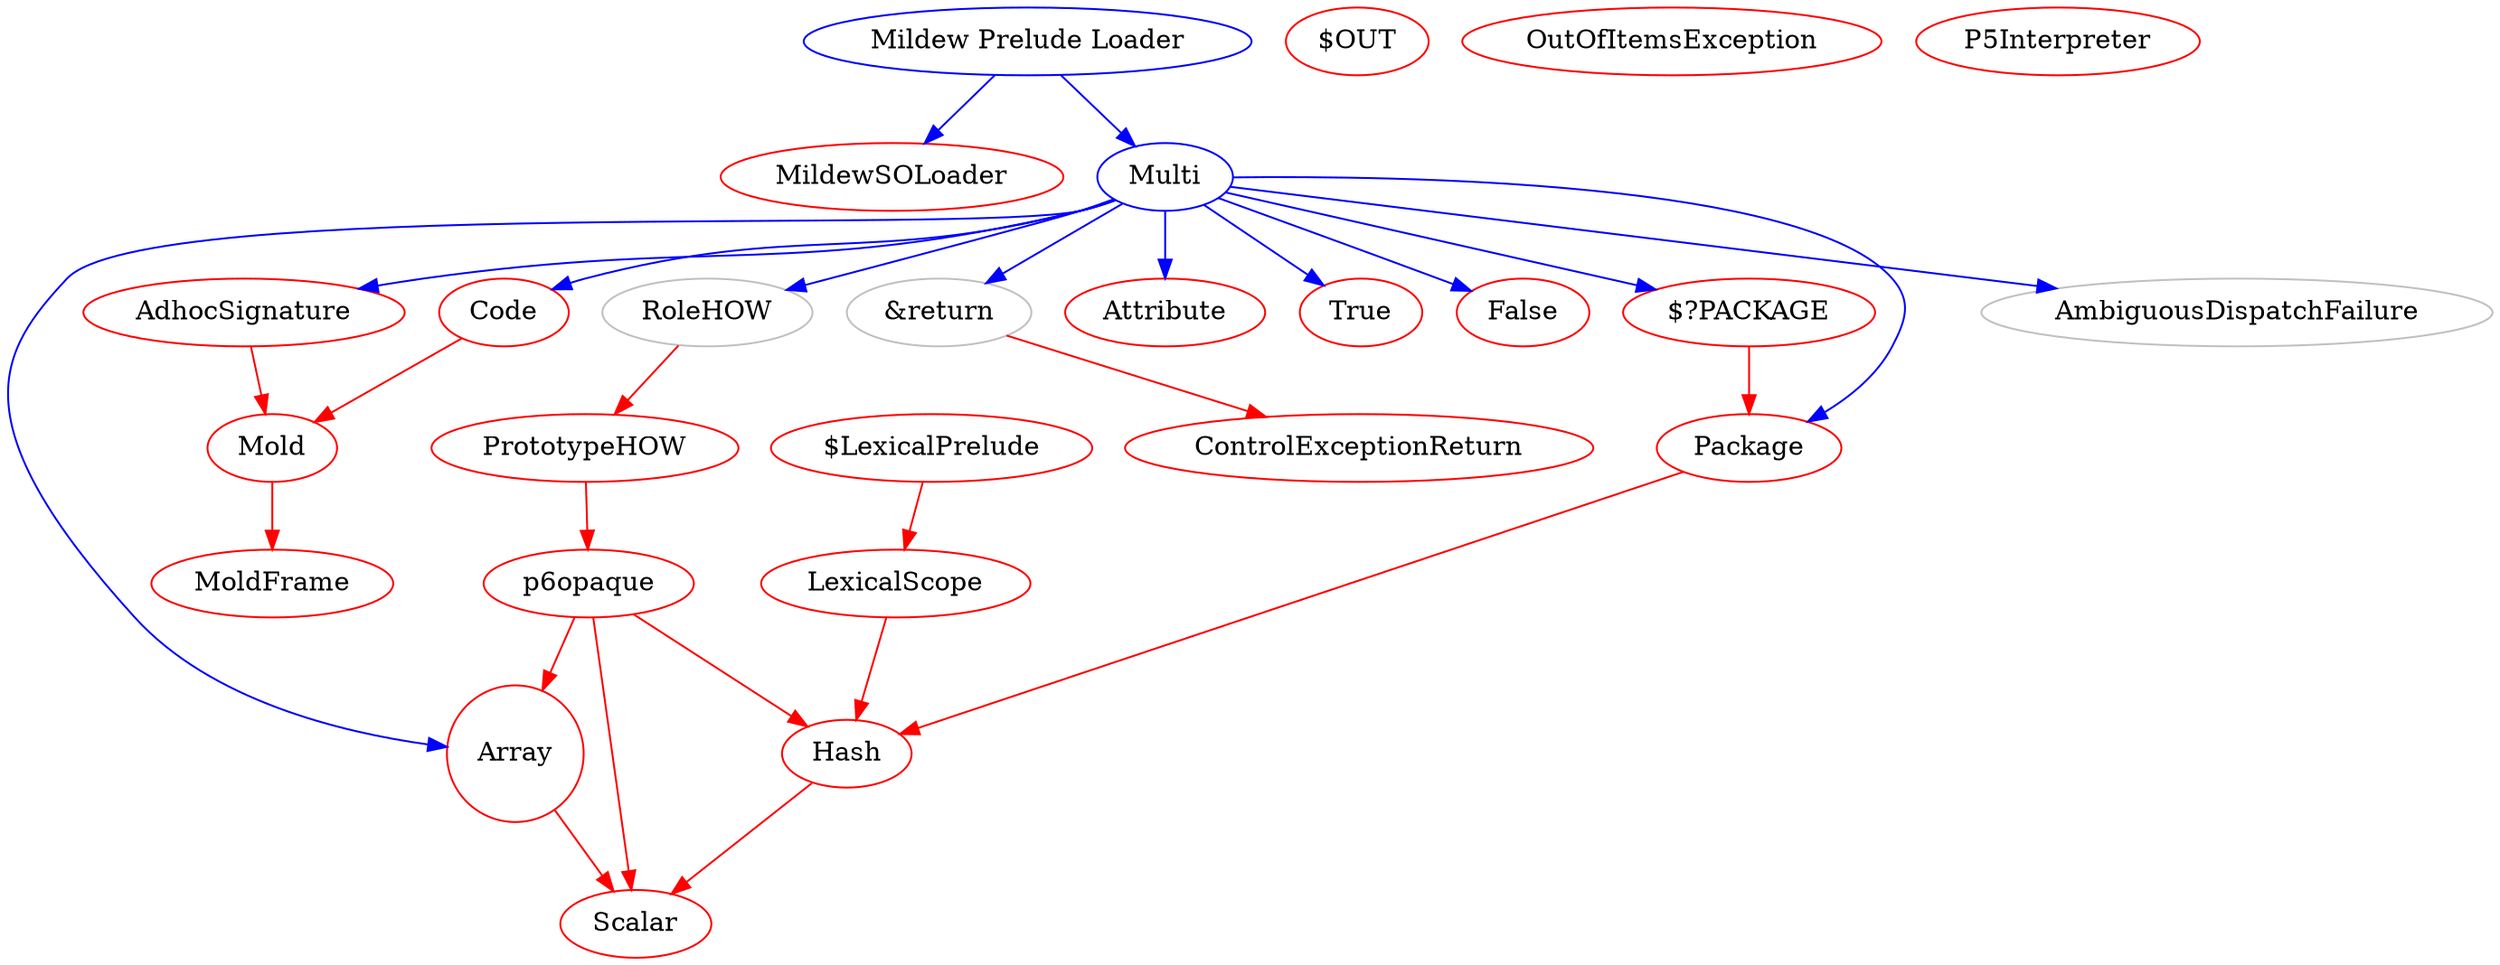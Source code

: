 digraph "SMOP and Mildew Typesystem Bootstrap"
{

 /*
  * This are the types defined in the SMOP initialization.
  *
  * gray nodes mean nodes that are going to be defined in C.
  * Red nodes mean nodes defined in C or C+m0ld.
  * Red links mean C symbol lookup, instead of lexical lookup.
  */

 s1p_hash [color=red, label=Hash]; s1p_array [shape=circle,
 color=red, label=Array]; s1p_io [color=red,
 label="$OUT"]; mold [color=red, label=Mold];
 mold_frame[color=red, label=MoldFrame];

 mold -> mold_frame [color=red];

 s1p_code [color=red, label=Code];
 s1p_package [color=red, label=Package];
 outer_package [color=red, label="$?PACKAGE"];

 outer_package -> s1p_package [color=red];
 s1p_package -> s1p_hash [color=red];
 s1p_code -> mold [color=red];
 
 s1p_adhoc_signature [color=red, label="AdhocSignature"];

 s1p_adhoc_signature -> mold [color=red];

 s1p_scalar [color=red, label="Scalar"];

 s1p_hash -> s1p_scalar [color=red];
 s1p_array -> s1p_scalar [color=red];

 s1p_attribute [color=red, label=Attribute];

 p6opaque [color=red]

 p6opaque -> s1p_hash [color=red];
 p6opaque -> s1p_scalar [color=red];
 p6opaque -> s1p_array [color=red];

 s1p_prototypehow [color=red, label=PrototypeHOW];

 s1p_prototypehow -> p6opaque [color=red]

 controlexceptionreturn [color=red, label=ControlExceptionReturn];

 outofitemsexception [color=red, label=OutOfItemsException];

 p5interpreter [color=red, label=P5Interpreter];

 s1p_lexicalscope [color=red, label=LexicalScope];

 s1p_lexicalscope -> s1p_hash [color=red];

 lexical_prelude_var [color=red, label="$LexicalPrelude"];

 lexical_prelude_var -> s1p_lexicalscope [color=red];

 mildewsoloader [color=red, label="MildewSOLoader"];

 native_bool_true [color=red, label="True"];
 native_bool_false [color=red, label="False"];

 s1p_rolehow [color=gray, label="RoleHOW"];
 s1p_rolehow -> s1p_prototypehow [color=red];

 s1p_return [color=gray, label="&return"];
 s1p_return -> controlexceptionreturn [color=red];

 ambiguousdispatchfailure [color=gray, label="AmbiguousDispatchFailure"];

 /*
  * now we start defining types in a higher level
  *
  * nodes written in regular Perl 6 are in blue
  * nodes simplified for bootstrapping are in black
  *
  * Links in red are C symbol lookup,
  * in black are simplified lookup (multi variants by long name, for instance)
  * in blue are regular lookups
  *
  */


  // Multi should be reinitted some times...
  Multi_s0 [color=blue, label="Multi"];
  Multi_s0 -> s1p_rolehow [color=blue];
  Multi_s0 -> s1p_package [color=blue];
  Multi_s0 -> outer_package [color=blue];
  Multi_s0 -> s1p_adhoc_signature [color=blue];
  Multi_s0 -> s1p_attribute [color=blue];
  Multi_s0 -> s1p_array [color=blue];
  Multi_s0 -> s1p_code [color=blue];
  Multi_s0 -> s1p_return [color=blue];
  Multi_s0 -> ambiguousdispatchfailure [color=blue];
  Multi_s0 -> native_bool_false [color=blue];
  Multi_s0 -> native_bool_true [color=blue];

  Prelude [color=blue, label="Mildew Prelude Loader"];
  Prelude -> mildewsoloader [color=blue];
  Prelude -> Multi_s0 [color=blue];



}
